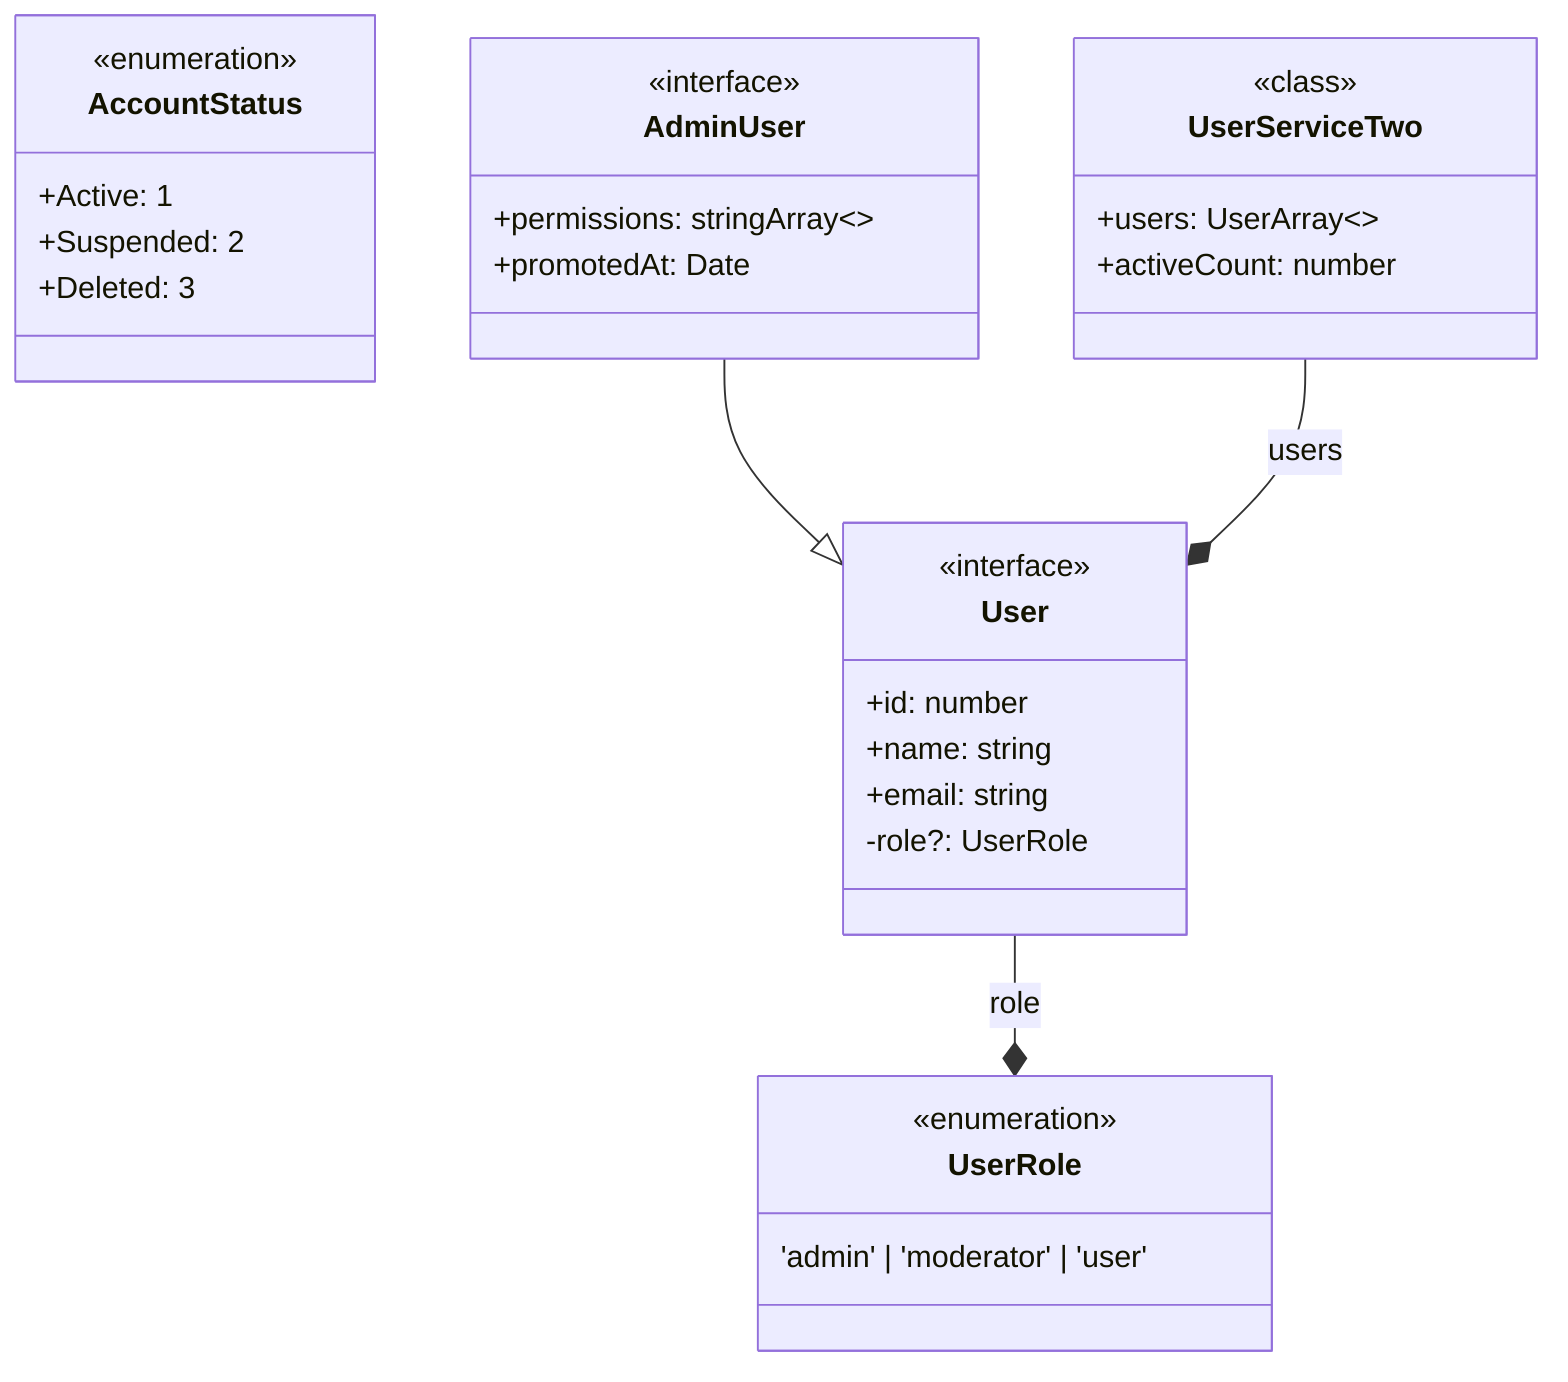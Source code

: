 classDiagram
  %% Legend
  %% --|> : Inheritance (extends)
  %% ..|> : Implementation (implements)
  %% --* : Composition (has/contains)
  %% -- : Association

  class User {
    <<interface>>
    +id: number
    +name: string
    +email: string
    -role?: UserRole
  }

  class UserRole {
    <<enumeration>>
    'admin' | 'moderator' | 'user'
  }

  class AccountStatus {
    <<enumeration>>
    +Active: 1
    +Suspended: 2
    +Deleted: 3
  }

  class UserServiceTwo {
    <<class>>
    +users: UserArray~~
    +activeCount: number
  }

  class AdminUser {
    <<interface>>
    +permissions: stringArray~~
    +promotedAt: Date
  }

  AdminUser --|> User
  User --* UserRole : role
  UserServiceTwo --* User : users